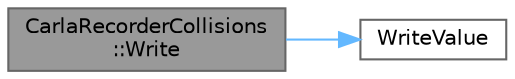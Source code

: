 digraph "CarlaRecorderCollisions::Write"
{
 // INTERACTIVE_SVG=YES
 // LATEX_PDF_SIZE
  bgcolor="transparent";
  edge [fontname=Helvetica,fontsize=10,labelfontname=Helvetica,labelfontsize=10];
  node [fontname=Helvetica,fontsize=10,shape=box,height=0.2,width=0.4];
  rankdir="LR";
  Node1 [id="Node000001",label="CarlaRecorderCollisions\l::Write",height=0.2,width=0.4,color="gray40", fillcolor="grey60", style="filled", fontcolor="black",tooltip=" "];
  Node1 -> Node2 [id="edge1_Node000001_Node000002",color="steelblue1",style="solid",tooltip=" "];
  Node2 [id="Node000002",label="WriteValue",height=0.2,width=0.4,color="grey40", fillcolor="white", style="filled",URL="$d6/dd1/CarlaRecorderHelpers_8h.html#ab3001b37b537aff86368f502ef8dbfa6",tooltip=" "];
}
